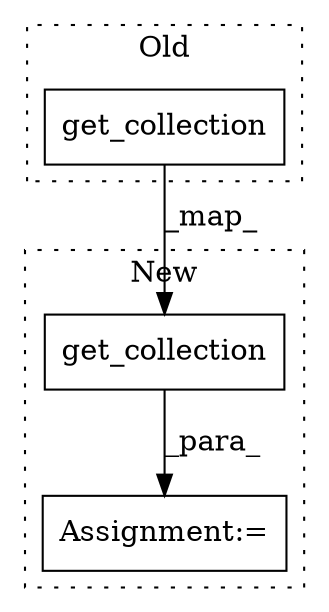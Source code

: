 digraph G {
subgraph cluster0 {
1 [label="get_collection" a="32" s="24096,24152" l="15,1" shape="box"];
label = "Old";
style="dotted";
}
subgraph cluster1 {
2 [label="get_collection" a="32" s="24826,24892" l="15,1" shape="box"];
3 [label="Assignment:=" a="7" s="24794" l="1" shape="box"];
label = "New";
style="dotted";
}
1 -> 2 [label="_map_"];
2 -> 3 [label="_para_"];
}